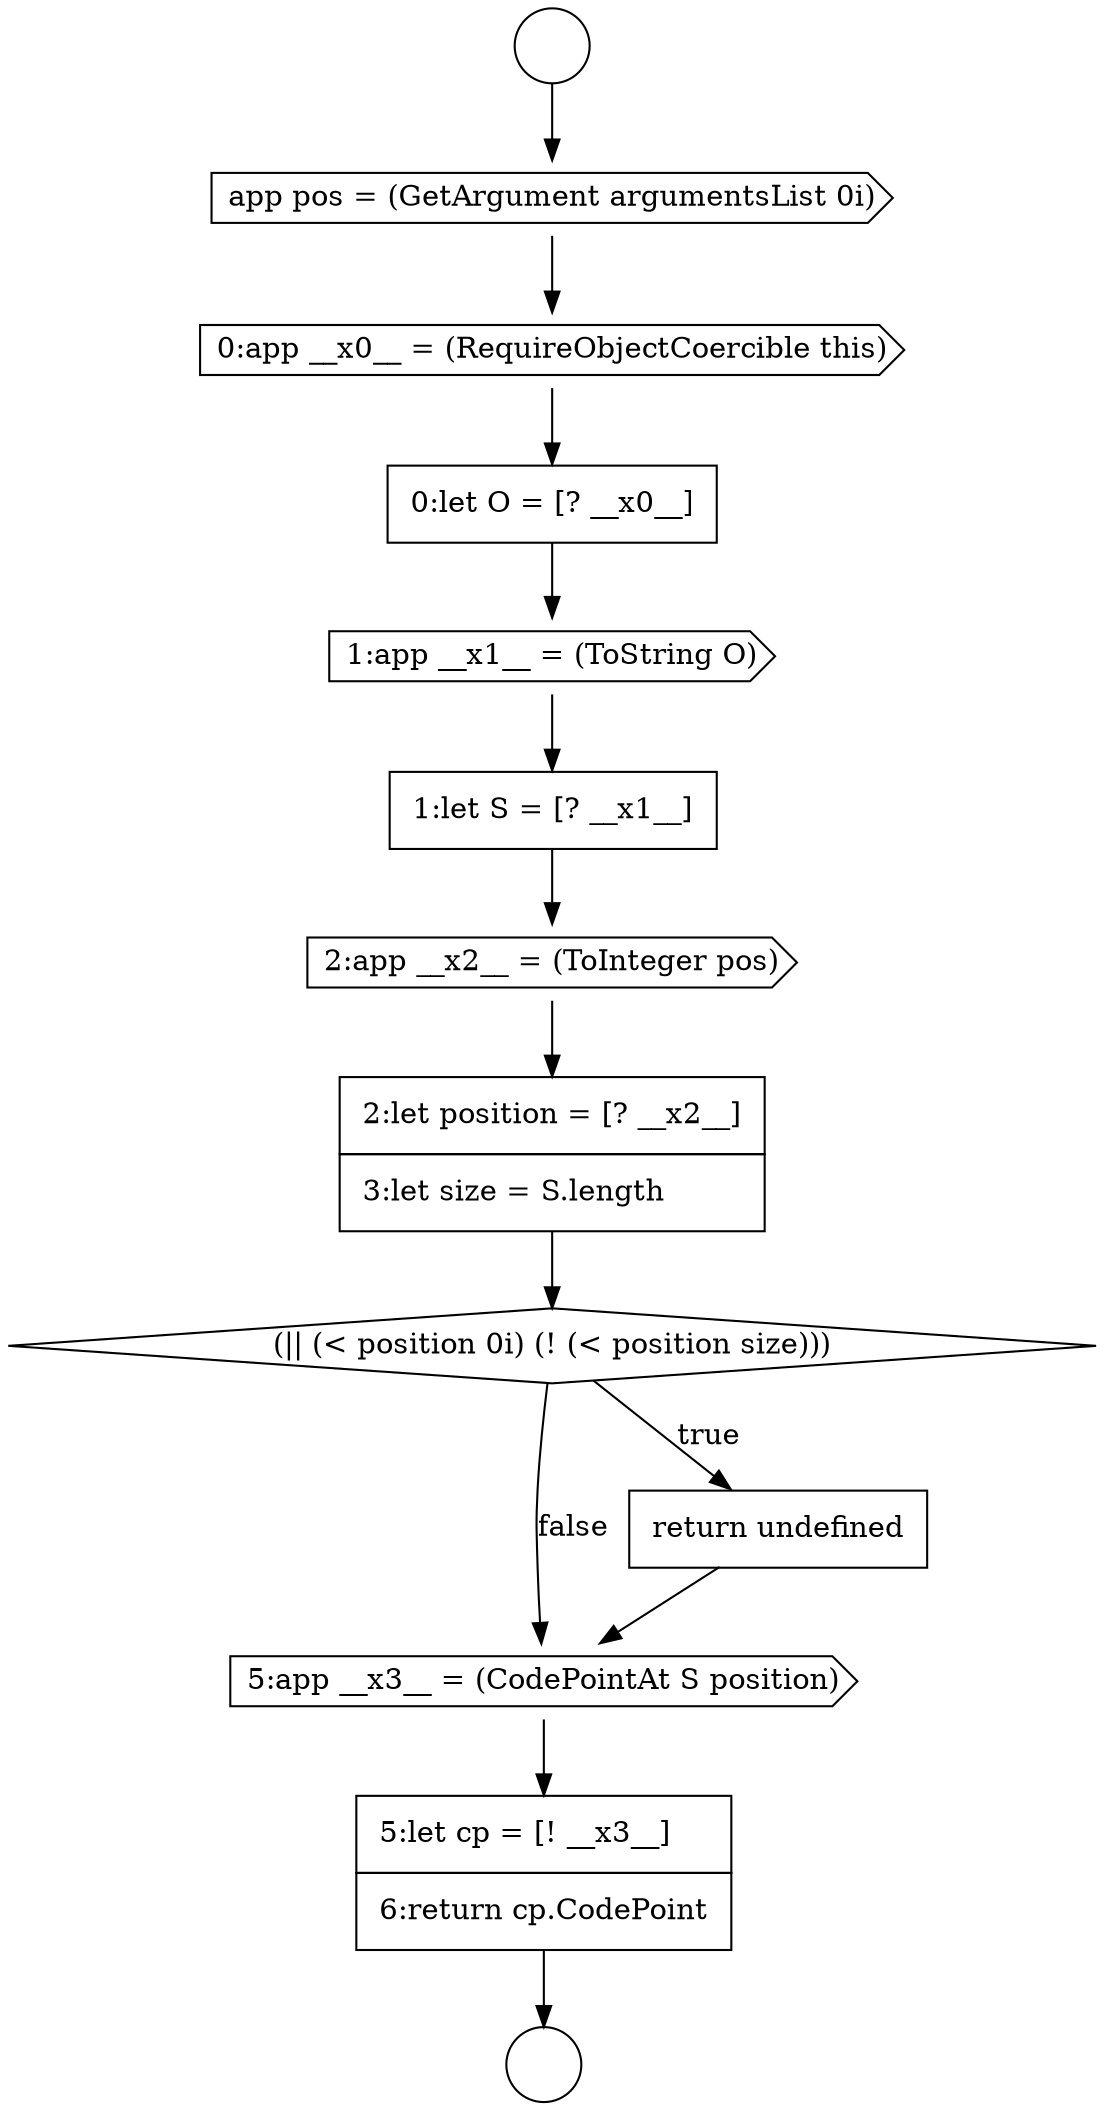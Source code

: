 digraph {
  node13650 [shape=cds, label=<<font color="black">0:app __x0__ = (RequireObjectCoercible this)</font>> color="black" fillcolor="white" style=filled]
  node13655 [shape=none, margin=0, label=<<font color="black">
    <table border="0" cellborder="1" cellspacing="0" cellpadding="10">
      <tr><td align="left">2:let position = [? __x2__]</td></tr>
      <tr><td align="left">3:let size = S.length</td></tr>
    </table>
  </font>> color="black" fillcolor="white" style=filled]
  node13647 [shape=circle label=" " color="black" fillcolor="white" style=filled]
  node13649 [shape=cds, label=<<font color="black">app pos = (GetArgument argumentsList 0i)</font>> color="black" fillcolor="white" style=filled]
  node13654 [shape=cds, label=<<font color="black">2:app __x2__ = (ToInteger pos)</font>> color="black" fillcolor="white" style=filled]
  node13648 [shape=circle label=" " color="black" fillcolor="white" style=filled]
  node13653 [shape=none, margin=0, label=<<font color="black">
    <table border="0" cellborder="1" cellspacing="0" cellpadding="10">
      <tr><td align="left">1:let S = [? __x1__]</td></tr>
    </table>
  </font>> color="black" fillcolor="white" style=filled]
  node13658 [shape=cds, label=<<font color="black">5:app __x3__ = (CodePointAt S position)</font>> color="black" fillcolor="white" style=filled]
  node13651 [shape=none, margin=0, label=<<font color="black">
    <table border="0" cellborder="1" cellspacing="0" cellpadding="10">
      <tr><td align="left">0:let O = [? __x0__]</td></tr>
    </table>
  </font>> color="black" fillcolor="white" style=filled]
  node13656 [shape=diamond, label=<<font color="black">(|| (&lt; position 0i) (! (&lt; position size)))</font>> color="black" fillcolor="white" style=filled]
  node13659 [shape=none, margin=0, label=<<font color="black">
    <table border="0" cellborder="1" cellspacing="0" cellpadding="10">
      <tr><td align="left">5:let cp = [! __x3__]</td></tr>
      <tr><td align="left">6:return cp.CodePoint</td></tr>
    </table>
  </font>> color="black" fillcolor="white" style=filled]
  node13652 [shape=cds, label=<<font color="black">1:app __x1__ = (ToString O)</font>> color="black" fillcolor="white" style=filled]
  node13657 [shape=none, margin=0, label=<<font color="black">
    <table border="0" cellborder="1" cellspacing="0" cellpadding="10">
      <tr><td align="left">return undefined</td></tr>
    </table>
  </font>> color="black" fillcolor="white" style=filled]
  node13659 -> node13648 [ color="black"]
  node13649 -> node13650 [ color="black"]
  node13658 -> node13659 [ color="black"]
  node13650 -> node13651 [ color="black"]
  node13657 -> node13658 [ color="black"]
  node13652 -> node13653 [ color="black"]
  node13651 -> node13652 [ color="black"]
  node13655 -> node13656 [ color="black"]
  node13653 -> node13654 [ color="black"]
  node13647 -> node13649 [ color="black"]
  node13654 -> node13655 [ color="black"]
  node13656 -> node13657 [label=<<font color="black">true</font>> color="black"]
  node13656 -> node13658 [label=<<font color="black">false</font>> color="black"]
}
